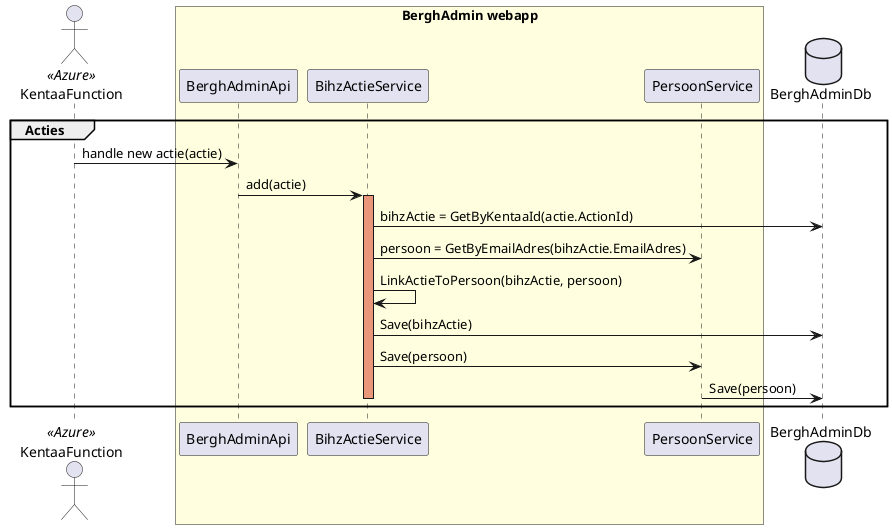 @startuml KentaaVerwerkActieSequence

actor       KentaaFunction <<Azure>>
box "BerghAdmin webapp" #lightyellow
participant BerghAdminApi
participant BihzActieService
participant PersoonService
end box
database BerghAdminDb


group Acties
KentaaFunction -> BerghAdminApi : handle new actie(actie)

BerghAdminApi -> BihzActieService : add(actie)

activate BihzActieService #DarkSalmon
BihzActieService -> BerghAdminDb : bihzActie = GetByKentaaId(actie.ActionId)
BihzActieService -> PersoonService : persoon = GetByEmailAdres(bihzActie.EmailAdres)
BihzActieService -> BihzActieService : LinkActieToPersoon(bihzActie, persoon)
BihzActieService -> BerghAdminDb : Save(bihzActie)
BihzActieService -> PersoonService : Save(persoon)
PersoonService -> BerghAdminDb : Save(persoon)
deactivate BihzActieService
end

@enduml
